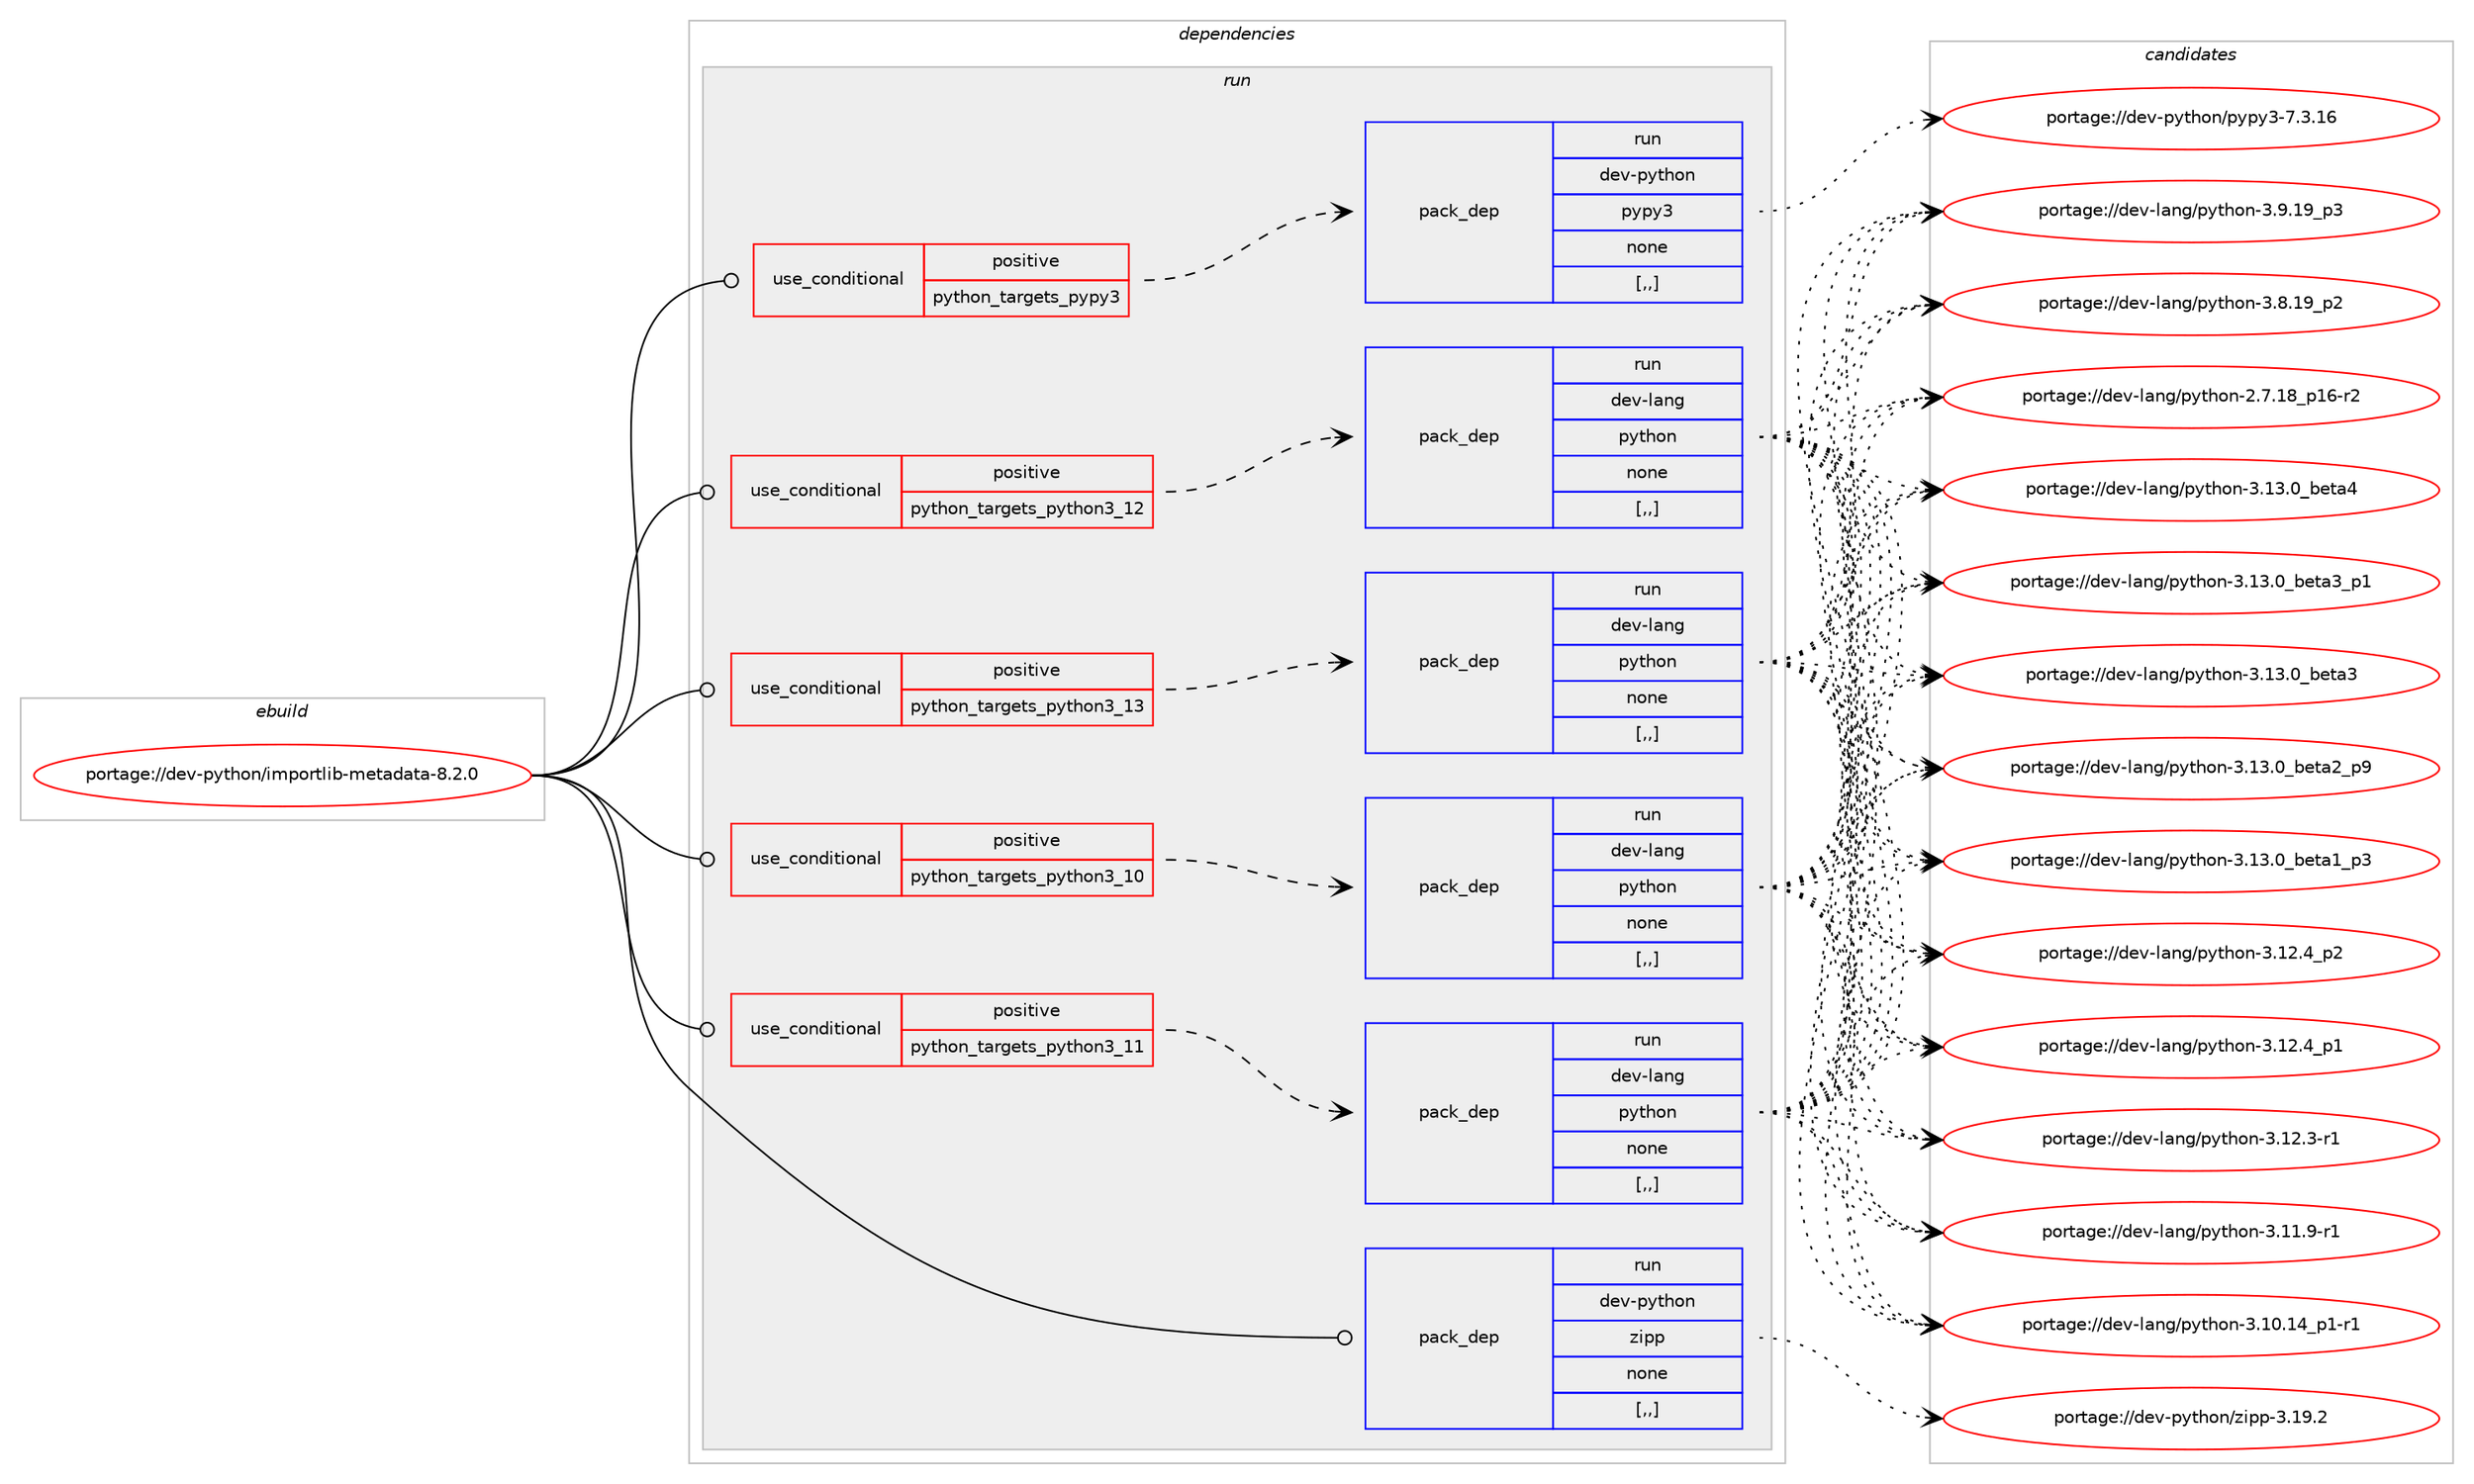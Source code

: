 digraph prolog {

# *************
# Graph options
# *************

newrank=true;
concentrate=true;
compound=true;
graph [rankdir=LR,fontname=Helvetica,fontsize=10,ranksep=1.5];#, ranksep=2.5, nodesep=0.2];
edge  [arrowhead=vee];
node  [fontname=Helvetica,fontsize=10];

# **********
# The ebuild
# **********

subgraph cluster_leftcol {
color=gray;
label=<<i>ebuild</i>>;
id [label="portage://dev-python/importlib-metadata-8.2.0", color=red, width=4, href="../dev-python/importlib-metadata-8.2.0.svg"];
}

# ****************
# The dependencies
# ****************

subgraph cluster_midcol {
color=gray;
label=<<i>dependencies</i>>;
subgraph cluster_compile {
fillcolor="#eeeeee";
style=filled;
label=<<i>compile</i>>;
}
subgraph cluster_compileandrun {
fillcolor="#eeeeee";
style=filled;
label=<<i>compile and run</i>>;
}
subgraph cluster_run {
fillcolor="#eeeeee";
style=filled;
label=<<i>run</i>>;
subgraph cond33634 {
dependency148448 [label=<<TABLE BORDER="0" CELLBORDER="1" CELLSPACING="0" CELLPADDING="4"><TR><TD ROWSPAN="3" CELLPADDING="10">use_conditional</TD></TR><TR><TD>positive</TD></TR><TR><TD>python_targets_pypy3</TD></TR></TABLE>>, shape=none, color=red];
subgraph pack113565 {
dependency148449 [label=<<TABLE BORDER="0" CELLBORDER="1" CELLSPACING="0" CELLPADDING="4" WIDTH="220"><TR><TD ROWSPAN="6" CELLPADDING="30">pack_dep</TD></TR><TR><TD WIDTH="110">run</TD></TR><TR><TD>dev-python</TD></TR><TR><TD>pypy3</TD></TR><TR><TD>none</TD></TR><TR><TD>[,,]</TD></TR></TABLE>>, shape=none, color=blue];
}
dependency148448:e -> dependency148449:w [weight=20,style="dashed",arrowhead="vee"];
}
id:e -> dependency148448:w [weight=20,style="solid",arrowhead="odot"];
subgraph cond33635 {
dependency148450 [label=<<TABLE BORDER="0" CELLBORDER="1" CELLSPACING="0" CELLPADDING="4"><TR><TD ROWSPAN="3" CELLPADDING="10">use_conditional</TD></TR><TR><TD>positive</TD></TR><TR><TD>python_targets_python3_10</TD></TR></TABLE>>, shape=none, color=red];
subgraph pack113566 {
dependency148451 [label=<<TABLE BORDER="0" CELLBORDER="1" CELLSPACING="0" CELLPADDING="4" WIDTH="220"><TR><TD ROWSPAN="6" CELLPADDING="30">pack_dep</TD></TR><TR><TD WIDTH="110">run</TD></TR><TR><TD>dev-lang</TD></TR><TR><TD>python</TD></TR><TR><TD>none</TD></TR><TR><TD>[,,]</TD></TR></TABLE>>, shape=none, color=blue];
}
dependency148450:e -> dependency148451:w [weight=20,style="dashed",arrowhead="vee"];
}
id:e -> dependency148450:w [weight=20,style="solid",arrowhead="odot"];
subgraph cond33636 {
dependency148452 [label=<<TABLE BORDER="0" CELLBORDER="1" CELLSPACING="0" CELLPADDING="4"><TR><TD ROWSPAN="3" CELLPADDING="10">use_conditional</TD></TR><TR><TD>positive</TD></TR><TR><TD>python_targets_python3_11</TD></TR></TABLE>>, shape=none, color=red];
subgraph pack113567 {
dependency148453 [label=<<TABLE BORDER="0" CELLBORDER="1" CELLSPACING="0" CELLPADDING="4" WIDTH="220"><TR><TD ROWSPAN="6" CELLPADDING="30">pack_dep</TD></TR><TR><TD WIDTH="110">run</TD></TR><TR><TD>dev-lang</TD></TR><TR><TD>python</TD></TR><TR><TD>none</TD></TR><TR><TD>[,,]</TD></TR></TABLE>>, shape=none, color=blue];
}
dependency148452:e -> dependency148453:w [weight=20,style="dashed",arrowhead="vee"];
}
id:e -> dependency148452:w [weight=20,style="solid",arrowhead="odot"];
subgraph cond33637 {
dependency148454 [label=<<TABLE BORDER="0" CELLBORDER="1" CELLSPACING="0" CELLPADDING="4"><TR><TD ROWSPAN="3" CELLPADDING="10">use_conditional</TD></TR><TR><TD>positive</TD></TR><TR><TD>python_targets_python3_12</TD></TR></TABLE>>, shape=none, color=red];
subgraph pack113568 {
dependency148455 [label=<<TABLE BORDER="0" CELLBORDER="1" CELLSPACING="0" CELLPADDING="4" WIDTH="220"><TR><TD ROWSPAN="6" CELLPADDING="30">pack_dep</TD></TR><TR><TD WIDTH="110">run</TD></TR><TR><TD>dev-lang</TD></TR><TR><TD>python</TD></TR><TR><TD>none</TD></TR><TR><TD>[,,]</TD></TR></TABLE>>, shape=none, color=blue];
}
dependency148454:e -> dependency148455:w [weight=20,style="dashed",arrowhead="vee"];
}
id:e -> dependency148454:w [weight=20,style="solid",arrowhead="odot"];
subgraph cond33638 {
dependency148456 [label=<<TABLE BORDER="0" CELLBORDER="1" CELLSPACING="0" CELLPADDING="4"><TR><TD ROWSPAN="3" CELLPADDING="10">use_conditional</TD></TR><TR><TD>positive</TD></TR><TR><TD>python_targets_python3_13</TD></TR></TABLE>>, shape=none, color=red];
subgraph pack113569 {
dependency148457 [label=<<TABLE BORDER="0" CELLBORDER="1" CELLSPACING="0" CELLPADDING="4" WIDTH="220"><TR><TD ROWSPAN="6" CELLPADDING="30">pack_dep</TD></TR><TR><TD WIDTH="110">run</TD></TR><TR><TD>dev-lang</TD></TR><TR><TD>python</TD></TR><TR><TD>none</TD></TR><TR><TD>[,,]</TD></TR></TABLE>>, shape=none, color=blue];
}
dependency148456:e -> dependency148457:w [weight=20,style="dashed",arrowhead="vee"];
}
id:e -> dependency148456:w [weight=20,style="solid",arrowhead="odot"];
subgraph pack113570 {
dependency148458 [label=<<TABLE BORDER="0" CELLBORDER="1" CELLSPACING="0" CELLPADDING="4" WIDTH="220"><TR><TD ROWSPAN="6" CELLPADDING="30">pack_dep</TD></TR><TR><TD WIDTH="110">run</TD></TR><TR><TD>dev-python</TD></TR><TR><TD>zipp</TD></TR><TR><TD>none</TD></TR><TR><TD>[,,]</TD></TR></TABLE>>, shape=none, color=blue];
}
id:e -> dependency148458:w [weight=20,style="solid",arrowhead="odot"];
}
}

# **************
# The candidates
# **************

subgraph cluster_choices {
rank=same;
color=gray;
label=<<i>candidates</i>>;

subgraph choice113565 {
color=black;
nodesep=1;
choice10010111845112121116104111110471121211121215145554651464954 [label="portage://dev-python/pypy3-7.3.16", color=red, width=4,href="../dev-python/pypy3-7.3.16.svg"];
dependency148449:e -> choice10010111845112121116104111110471121211121215145554651464954:w [style=dotted,weight="100"];
}
subgraph choice113566 {
color=black;
nodesep=1;
choice1001011184510897110103471121211161041111104551464951464895981011169752 [label="portage://dev-lang/python-3.13.0_beta4", color=red, width=4,href="../dev-lang/python-3.13.0_beta4.svg"];
choice10010111845108971101034711212111610411111045514649514648959810111697519511249 [label="portage://dev-lang/python-3.13.0_beta3_p1", color=red, width=4,href="../dev-lang/python-3.13.0_beta3_p1.svg"];
choice1001011184510897110103471121211161041111104551464951464895981011169751 [label="portage://dev-lang/python-3.13.0_beta3", color=red, width=4,href="../dev-lang/python-3.13.0_beta3.svg"];
choice10010111845108971101034711212111610411111045514649514648959810111697509511257 [label="portage://dev-lang/python-3.13.0_beta2_p9", color=red, width=4,href="../dev-lang/python-3.13.0_beta2_p9.svg"];
choice10010111845108971101034711212111610411111045514649514648959810111697499511251 [label="portage://dev-lang/python-3.13.0_beta1_p3", color=red, width=4,href="../dev-lang/python-3.13.0_beta1_p3.svg"];
choice100101118451089711010347112121116104111110455146495046529511250 [label="portage://dev-lang/python-3.12.4_p2", color=red, width=4,href="../dev-lang/python-3.12.4_p2.svg"];
choice100101118451089711010347112121116104111110455146495046529511249 [label="portage://dev-lang/python-3.12.4_p1", color=red, width=4,href="../dev-lang/python-3.12.4_p1.svg"];
choice100101118451089711010347112121116104111110455146495046514511449 [label="portage://dev-lang/python-3.12.3-r1", color=red, width=4,href="../dev-lang/python-3.12.3-r1.svg"];
choice100101118451089711010347112121116104111110455146494946574511449 [label="portage://dev-lang/python-3.11.9-r1", color=red, width=4,href="../dev-lang/python-3.11.9-r1.svg"];
choice100101118451089711010347112121116104111110455146494846495295112494511449 [label="portage://dev-lang/python-3.10.14_p1-r1", color=red, width=4,href="../dev-lang/python-3.10.14_p1-r1.svg"];
choice100101118451089711010347112121116104111110455146574649579511251 [label="portage://dev-lang/python-3.9.19_p3", color=red, width=4,href="../dev-lang/python-3.9.19_p3.svg"];
choice100101118451089711010347112121116104111110455146564649579511250 [label="portage://dev-lang/python-3.8.19_p2", color=red, width=4,href="../dev-lang/python-3.8.19_p2.svg"];
choice100101118451089711010347112121116104111110455046554649569511249544511450 [label="portage://dev-lang/python-2.7.18_p16-r2", color=red, width=4,href="../dev-lang/python-2.7.18_p16-r2.svg"];
dependency148451:e -> choice1001011184510897110103471121211161041111104551464951464895981011169752:w [style=dotted,weight="100"];
dependency148451:e -> choice10010111845108971101034711212111610411111045514649514648959810111697519511249:w [style=dotted,weight="100"];
dependency148451:e -> choice1001011184510897110103471121211161041111104551464951464895981011169751:w [style=dotted,weight="100"];
dependency148451:e -> choice10010111845108971101034711212111610411111045514649514648959810111697509511257:w [style=dotted,weight="100"];
dependency148451:e -> choice10010111845108971101034711212111610411111045514649514648959810111697499511251:w [style=dotted,weight="100"];
dependency148451:e -> choice100101118451089711010347112121116104111110455146495046529511250:w [style=dotted,weight="100"];
dependency148451:e -> choice100101118451089711010347112121116104111110455146495046529511249:w [style=dotted,weight="100"];
dependency148451:e -> choice100101118451089711010347112121116104111110455146495046514511449:w [style=dotted,weight="100"];
dependency148451:e -> choice100101118451089711010347112121116104111110455146494946574511449:w [style=dotted,weight="100"];
dependency148451:e -> choice100101118451089711010347112121116104111110455146494846495295112494511449:w [style=dotted,weight="100"];
dependency148451:e -> choice100101118451089711010347112121116104111110455146574649579511251:w [style=dotted,weight="100"];
dependency148451:e -> choice100101118451089711010347112121116104111110455146564649579511250:w [style=dotted,weight="100"];
dependency148451:e -> choice100101118451089711010347112121116104111110455046554649569511249544511450:w [style=dotted,weight="100"];
}
subgraph choice113567 {
color=black;
nodesep=1;
choice1001011184510897110103471121211161041111104551464951464895981011169752 [label="portage://dev-lang/python-3.13.0_beta4", color=red, width=4,href="../dev-lang/python-3.13.0_beta4.svg"];
choice10010111845108971101034711212111610411111045514649514648959810111697519511249 [label="portage://dev-lang/python-3.13.0_beta3_p1", color=red, width=4,href="../dev-lang/python-3.13.0_beta3_p1.svg"];
choice1001011184510897110103471121211161041111104551464951464895981011169751 [label="portage://dev-lang/python-3.13.0_beta3", color=red, width=4,href="../dev-lang/python-3.13.0_beta3.svg"];
choice10010111845108971101034711212111610411111045514649514648959810111697509511257 [label="portage://dev-lang/python-3.13.0_beta2_p9", color=red, width=4,href="../dev-lang/python-3.13.0_beta2_p9.svg"];
choice10010111845108971101034711212111610411111045514649514648959810111697499511251 [label="portage://dev-lang/python-3.13.0_beta1_p3", color=red, width=4,href="../dev-lang/python-3.13.0_beta1_p3.svg"];
choice100101118451089711010347112121116104111110455146495046529511250 [label="portage://dev-lang/python-3.12.4_p2", color=red, width=4,href="../dev-lang/python-3.12.4_p2.svg"];
choice100101118451089711010347112121116104111110455146495046529511249 [label="portage://dev-lang/python-3.12.4_p1", color=red, width=4,href="../dev-lang/python-3.12.4_p1.svg"];
choice100101118451089711010347112121116104111110455146495046514511449 [label="portage://dev-lang/python-3.12.3-r1", color=red, width=4,href="../dev-lang/python-3.12.3-r1.svg"];
choice100101118451089711010347112121116104111110455146494946574511449 [label="portage://dev-lang/python-3.11.9-r1", color=red, width=4,href="../dev-lang/python-3.11.9-r1.svg"];
choice100101118451089711010347112121116104111110455146494846495295112494511449 [label="portage://dev-lang/python-3.10.14_p1-r1", color=red, width=4,href="../dev-lang/python-3.10.14_p1-r1.svg"];
choice100101118451089711010347112121116104111110455146574649579511251 [label="portage://dev-lang/python-3.9.19_p3", color=red, width=4,href="../dev-lang/python-3.9.19_p3.svg"];
choice100101118451089711010347112121116104111110455146564649579511250 [label="portage://dev-lang/python-3.8.19_p2", color=red, width=4,href="../dev-lang/python-3.8.19_p2.svg"];
choice100101118451089711010347112121116104111110455046554649569511249544511450 [label="portage://dev-lang/python-2.7.18_p16-r2", color=red, width=4,href="../dev-lang/python-2.7.18_p16-r2.svg"];
dependency148453:e -> choice1001011184510897110103471121211161041111104551464951464895981011169752:w [style=dotted,weight="100"];
dependency148453:e -> choice10010111845108971101034711212111610411111045514649514648959810111697519511249:w [style=dotted,weight="100"];
dependency148453:e -> choice1001011184510897110103471121211161041111104551464951464895981011169751:w [style=dotted,weight="100"];
dependency148453:e -> choice10010111845108971101034711212111610411111045514649514648959810111697509511257:w [style=dotted,weight="100"];
dependency148453:e -> choice10010111845108971101034711212111610411111045514649514648959810111697499511251:w [style=dotted,weight="100"];
dependency148453:e -> choice100101118451089711010347112121116104111110455146495046529511250:w [style=dotted,weight="100"];
dependency148453:e -> choice100101118451089711010347112121116104111110455146495046529511249:w [style=dotted,weight="100"];
dependency148453:e -> choice100101118451089711010347112121116104111110455146495046514511449:w [style=dotted,weight="100"];
dependency148453:e -> choice100101118451089711010347112121116104111110455146494946574511449:w [style=dotted,weight="100"];
dependency148453:e -> choice100101118451089711010347112121116104111110455146494846495295112494511449:w [style=dotted,weight="100"];
dependency148453:e -> choice100101118451089711010347112121116104111110455146574649579511251:w [style=dotted,weight="100"];
dependency148453:e -> choice100101118451089711010347112121116104111110455146564649579511250:w [style=dotted,weight="100"];
dependency148453:e -> choice100101118451089711010347112121116104111110455046554649569511249544511450:w [style=dotted,weight="100"];
}
subgraph choice113568 {
color=black;
nodesep=1;
choice1001011184510897110103471121211161041111104551464951464895981011169752 [label="portage://dev-lang/python-3.13.0_beta4", color=red, width=4,href="../dev-lang/python-3.13.0_beta4.svg"];
choice10010111845108971101034711212111610411111045514649514648959810111697519511249 [label="portage://dev-lang/python-3.13.0_beta3_p1", color=red, width=4,href="../dev-lang/python-3.13.0_beta3_p1.svg"];
choice1001011184510897110103471121211161041111104551464951464895981011169751 [label="portage://dev-lang/python-3.13.0_beta3", color=red, width=4,href="../dev-lang/python-3.13.0_beta3.svg"];
choice10010111845108971101034711212111610411111045514649514648959810111697509511257 [label="portage://dev-lang/python-3.13.0_beta2_p9", color=red, width=4,href="../dev-lang/python-3.13.0_beta2_p9.svg"];
choice10010111845108971101034711212111610411111045514649514648959810111697499511251 [label="portage://dev-lang/python-3.13.0_beta1_p3", color=red, width=4,href="../dev-lang/python-3.13.0_beta1_p3.svg"];
choice100101118451089711010347112121116104111110455146495046529511250 [label="portage://dev-lang/python-3.12.4_p2", color=red, width=4,href="../dev-lang/python-3.12.4_p2.svg"];
choice100101118451089711010347112121116104111110455146495046529511249 [label="portage://dev-lang/python-3.12.4_p1", color=red, width=4,href="../dev-lang/python-3.12.4_p1.svg"];
choice100101118451089711010347112121116104111110455146495046514511449 [label="portage://dev-lang/python-3.12.3-r1", color=red, width=4,href="../dev-lang/python-3.12.3-r1.svg"];
choice100101118451089711010347112121116104111110455146494946574511449 [label="portage://dev-lang/python-3.11.9-r1", color=red, width=4,href="../dev-lang/python-3.11.9-r1.svg"];
choice100101118451089711010347112121116104111110455146494846495295112494511449 [label="portage://dev-lang/python-3.10.14_p1-r1", color=red, width=4,href="../dev-lang/python-3.10.14_p1-r1.svg"];
choice100101118451089711010347112121116104111110455146574649579511251 [label="portage://dev-lang/python-3.9.19_p3", color=red, width=4,href="../dev-lang/python-3.9.19_p3.svg"];
choice100101118451089711010347112121116104111110455146564649579511250 [label="portage://dev-lang/python-3.8.19_p2", color=red, width=4,href="../dev-lang/python-3.8.19_p2.svg"];
choice100101118451089711010347112121116104111110455046554649569511249544511450 [label="portage://dev-lang/python-2.7.18_p16-r2", color=red, width=4,href="../dev-lang/python-2.7.18_p16-r2.svg"];
dependency148455:e -> choice1001011184510897110103471121211161041111104551464951464895981011169752:w [style=dotted,weight="100"];
dependency148455:e -> choice10010111845108971101034711212111610411111045514649514648959810111697519511249:w [style=dotted,weight="100"];
dependency148455:e -> choice1001011184510897110103471121211161041111104551464951464895981011169751:w [style=dotted,weight="100"];
dependency148455:e -> choice10010111845108971101034711212111610411111045514649514648959810111697509511257:w [style=dotted,weight="100"];
dependency148455:e -> choice10010111845108971101034711212111610411111045514649514648959810111697499511251:w [style=dotted,weight="100"];
dependency148455:e -> choice100101118451089711010347112121116104111110455146495046529511250:w [style=dotted,weight="100"];
dependency148455:e -> choice100101118451089711010347112121116104111110455146495046529511249:w [style=dotted,weight="100"];
dependency148455:e -> choice100101118451089711010347112121116104111110455146495046514511449:w [style=dotted,weight="100"];
dependency148455:e -> choice100101118451089711010347112121116104111110455146494946574511449:w [style=dotted,weight="100"];
dependency148455:e -> choice100101118451089711010347112121116104111110455146494846495295112494511449:w [style=dotted,weight="100"];
dependency148455:e -> choice100101118451089711010347112121116104111110455146574649579511251:w [style=dotted,weight="100"];
dependency148455:e -> choice100101118451089711010347112121116104111110455146564649579511250:w [style=dotted,weight="100"];
dependency148455:e -> choice100101118451089711010347112121116104111110455046554649569511249544511450:w [style=dotted,weight="100"];
}
subgraph choice113569 {
color=black;
nodesep=1;
choice1001011184510897110103471121211161041111104551464951464895981011169752 [label="portage://dev-lang/python-3.13.0_beta4", color=red, width=4,href="../dev-lang/python-3.13.0_beta4.svg"];
choice10010111845108971101034711212111610411111045514649514648959810111697519511249 [label="portage://dev-lang/python-3.13.0_beta3_p1", color=red, width=4,href="../dev-lang/python-3.13.0_beta3_p1.svg"];
choice1001011184510897110103471121211161041111104551464951464895981011169751 [label="portage://dev-lang/python-3.13.0_beta3", color=red, width=4,href="../dev-lang/python-3.13.0_beta3.svg"];
choice10010111845108971101034711212111610411111045514649514648959810111697509511257 [label="portage://dev-lang/python-3.13.0_beta2_p9", color=red, width=4,href="../dev-lang/python-3.13.0_beta2_p9.svg"];
choice10010111845108971101034711212111610411111045514649514648959810111697499511251 [label="portage://dev-lang/python-3.13.0_beta1_p3", color=red, width=4,href="../dev-lang/python-3.13.0_beta1_p3.svg"];
choice100101118451089711010347112121116104111110455146495046529511250 [label="portage://dev-lang/python-3.12.4_p2", color=red, width=4,href="../dev-lang/python-3.12.4_p2.svg"];
choice100101118451089711010347112121116104111110455146495046529511249 [label="portage://dev-lang/python-3.12.4_p1", color=red, width=4,href="../dev-lang/python-3.12.4_p1.svg"];
choice100101118451089711010347112121116104111110455146495046514511449 [label="portage://dev-lang/python-3.12.3-r1", color=red, width=4,href="../dev-lang/python-3.12.3-r1.svg"];
choice100101118451089711010347112121116104111110455146494946574511449 [label="portage://dev-lang/python-3.11.9-r1", color=red, width=4,href="../dev-lang/python-3.11.9-r1.svg"];
choice100101118451089711010347112121116104111110455146494846495295112494511449 [label="portage://dev-lang/python-3.10.14_p1-r1", color=red, width=4,href="../dev-lang/python-3.10.14_p1-r1.svg"];
choice100101118451089711010347112121116104111110455146574649579511251 [label="portage://dev-lang/python-3.9.19_p3", color=red, width=4,href="../dev-lang/python-3.9.19_p3.svg"];
choice100101118451089711010347112121116104111110455146564649579511250 [label="portage://dev-lang/python-3.8.19_p2", color=red, width=4,href="../dev-lang/python-3.8.19_p2.svg"];
choice100101118451089711010347112121116104111110455046554649569511249544511450 [label="portage://dev-lang/python-2.7.18_p16-r2", color=red, width=4,href="../dev-lang/python-2.7.18_p16-r2.svg"];
dependency148457:e -> choice1001011184510897110103471121211161041111104551464951464895981011169752:w [style=dotted,weight="100"];
dependency148457:e -> choice10010111845108971101034711212111610411111045514649514648959810111697519511249:w [style=dotted,weight="100"];
dependency148457:e -> choice1001011184510897110103471121211161041111104551464951464895981011169751:w [style=dotted,weight="100"];
dependency148457:e -> choice10010111845108971101034711212111610411111045514649514648959810111697509511257:w [style=dotted,weight="100"];
dependency148457:e -> choice10010111845108971101034711212111610411111045514649514648959810111697499511251:w [style=dotted,weight="100"];
dependency148457:e -> choice100101118451089711010347112121116104111110455146495046529511250:w [style=dotted,weight="100"];
dependency148457:e -> choice100101118451089711010347112121116104111110455146495046529511249:w [style=dotted,weight="100"];
dependency148457:e -> choice100101118451089711010347112121116104111110455146495046514511449:w [style=dotted,weight="100"];
dependency148457:e -> choice100101118451089711010347112121116104111110455146494946574511449:w [style=dotted,weight="100"];
dependency148457:e -> choice100101118451089711010347112121116104111110455146494846495295112494511449:w [style=dotted,weight="100"];
dependency148457:e -> choice100101118451089711010347112121116104111110455146574649579511251:w [style=dotted,weight="100"];
dependency148457:e -> choice100101118451089711010347112121116104111110455146564649579511250:w [style=dotted,weight="100"];
dependency148457:e -> choice100101118451089711010347112121116104111110455046554649569511249544511450:w [style=dotted,weight="100"];
}
subgraph choice113570 {
color=black;
nodesep=1;
choice100101118451121211161041111104712210511211245514649574650 [label="portage://dev-python/zipp-3.19.2", color=red, width=4,href="../dev-python/zipp-3.19.2.svg"];
dependency148458:e -> choice100101118451121211161041111104712210511211245514649574650:w [style=dotted,weight="100"];
}
}

}
